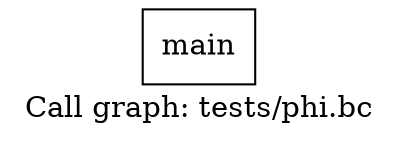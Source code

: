 digraph "Call graph: tests/phi.bc" {
	label="Call graph: tests/phi.bc";

	Node0x7f8355428d80 [shape=record,label="{main}"];
}
